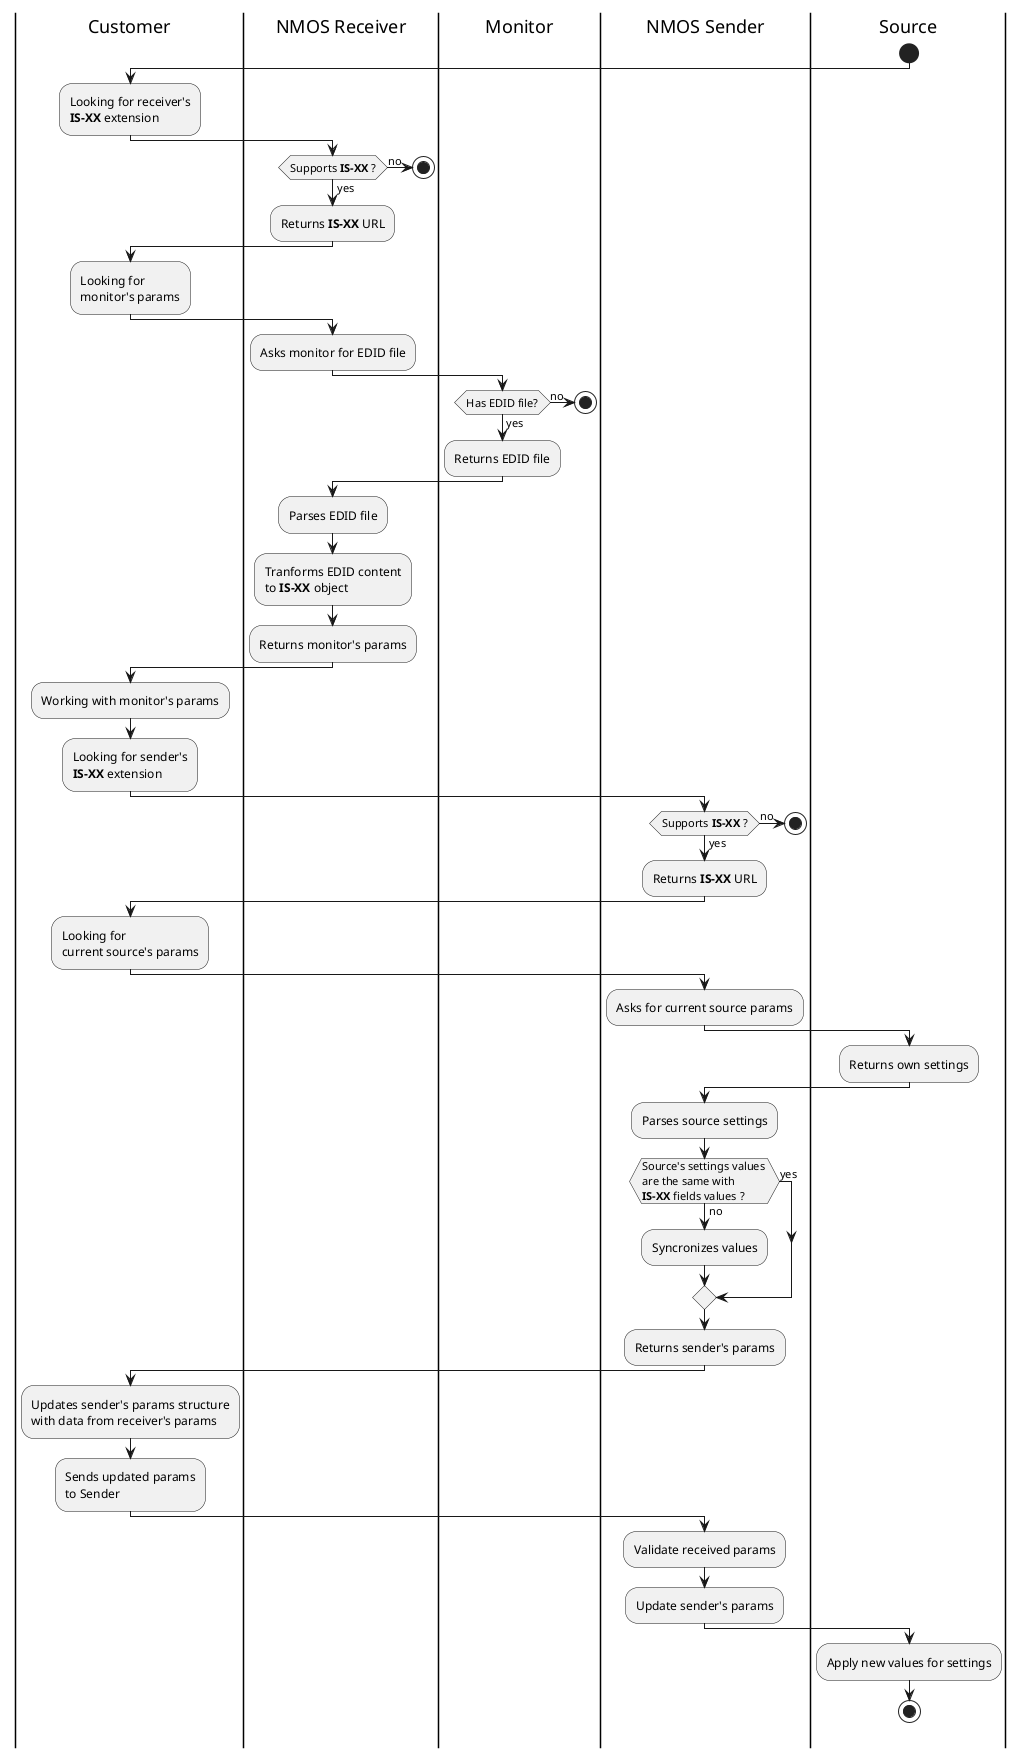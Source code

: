 @startuml Get receiver params

|Customer|
|NMOS Receiver|
|Monitor|
|NMOS Sender|
|Source|

start

|Customer|
:Looking for receiver's
**IS-XX** extension;

|NMOS Receiver|
if (Supports **IS-XX** ?) then (no)
    stop
else (yes)
    |NMOS Receiver|
    :Returns **IS-XX** URL;
endif

|Customer|
:Looking for 
monitor's params;

|NMOS Receiver|
:Asks monitor for EDID file;

|Monitor|
if (Has EDID file?) then (no)
    stop
else (yes)
    :Returns EDID file;
endif

|NMOS Receiver|
:Parses EDID file;
:Tranforms EDID content 
to **IS-XX** object;
:Returns monitor's params;

|Customer|
:Working with monitor's params;

|Customer|
:Looking for sender's
**IS-XX** extension;

|NMOS Sender|
if (Supports **IS-XX** ?) then (no)
    stop
else (yes)
:Returns **IS-XX** URL;

|Customer|
:Looking for 
current source's params;

|NMOS Sender|
:Asks for current source params;

|Source|
:Returns own settings;

|NMOS Sender|
:Parses source settings;
if (Source's settings values 
are the same with 
**IS-XX** fields values ?) then (no)
        :Syncronizes values;
    else (yes)
endif
:Returns sender's params;

|Customer|
:Updates sender's params structure
with data from receiver's params;
:Sends updated params 
to Sender;

|NMOS Sender|
:Validate received params;
:Update sender's params;

|Source|
:Apply new values for settings;

stop

@enduml